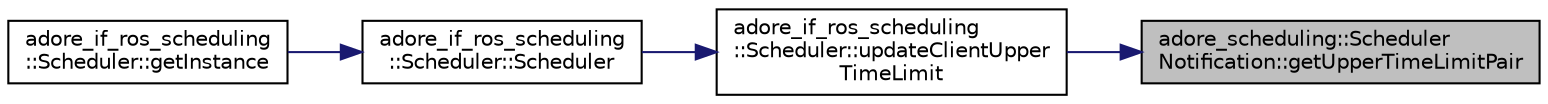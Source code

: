 digraph "adore_scheduling::SchedulerNotification::getUpperTimeLimitPair"
{
 // LATEX_PDF_SIZE
  edge [fontname="Helvetica",fontsize="10",labelfontname="Helvetica",labelfontsize="10"];
  node [fontname="Helvetica",fontsize="10",shape=record];
  rankdir="RL";
  Node1 [label="adore_scheduling::Scheduler\lNotification::getUpperTimeLimitPair",height=0.2,width=0.4,color="black", fillcolor="grey75", style="filled", fontcolor="black",tooltip=" "];
  Node1 -> Node2 [dir="back",color="midnightblue",fontsize="10",style="solid",fontname="Helvetica"];
  Node2 [label="adore_if_ros_scheduling\l::Scheduler::updateClientUpper\lTimeLimit",height=0.2,width=0.4,color="black", fillcolor="white", style="filled",URL="$classadore__if__ros__scheduling_1_1Scheduler.html#aba4f08c9b80d3c83722c128550507e0e",tooltip=" "];
  Node2 -> Node3 [dir="back",color="midnightblue",fontsize="10",style="solid",fontname="Helvetica"];
  Node3 [label="adore_if_ros_scheduling\l::Scheduler::Scheduler",height=0.2,width=0.4,color="black", fillcolor="white", style="filled",URL="$classadore__if__ros__scheduling_1_1Scheduler.html#a492d5b57b688ff229023f7d0ddd84d5c",tooltip=" "];
  Node3 -> Node4 [dir="back",color="midnightblue",fontsize="10",style="solid",fontname="Helvetica"];
  Node4 [label="adore_if_ros_scheduling\l::Scheduler::getInstance",height=0.2,width=0.4,color="black", fillcolor="white", style="filled",URL="$classadore__if__ros__scheduling_1_1Scheduler.html#a989410dec520ac020cebbb494dff80fc",tooltip=" "];
}
